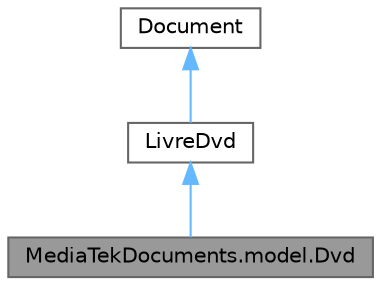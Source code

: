 digraph "MediaTekDocuments.model.Dvd"
{
 // LATEX_PDF_SIZE
  bgcolor="transparent";
  edge [fontname=Helvetica,fontsize=10,labelfontname=Helvetica,labelfontsize=10];
  node [fontname=Helvetica,fontsize=10,shape=box,height=0.2,width=0.4];
  Node1 [id="Node000001",label="MediaTekDocuments.model.Dvd",height=0.2,width=0.4,color="gray40", fillcolor="grey60", style="filled", fontcolor="black",tooltip="Classe métier Dvd hérite de LivreDvd : contient des propriétés spécifiques aux dvd."];
  Node2 -> Node1 [id="edge1_Node000001_Node000002",dir="back",color="steelblue1",style="solid",tooltip=" "];
  Node2 [id="Node000002",label="LivreDvd",height=0.2,width=0.4,color="gray40", fillcolor="white", style="filled",URL="$class_media_tek_documents_1_1model_1_1_livre_dvd.html",tooltip="Classe métier LivreDvd hérite de Document."];
  Node3 -> Node2 [id="edge2_Node000002_Node000003",dir="back",color="steelblue1",style="solid",tooltip=" "];
  Node3 [id="Node000003",label="Document",height=0.2,width=0.4,color="gray40", fillcolor="white", style="filled",URL="$class_media_tek_documents_1_1model_1_1_document.html",tooltip="Classe métier Document (réunit les infomations communes à tous les documents : Livre,..."];
}
